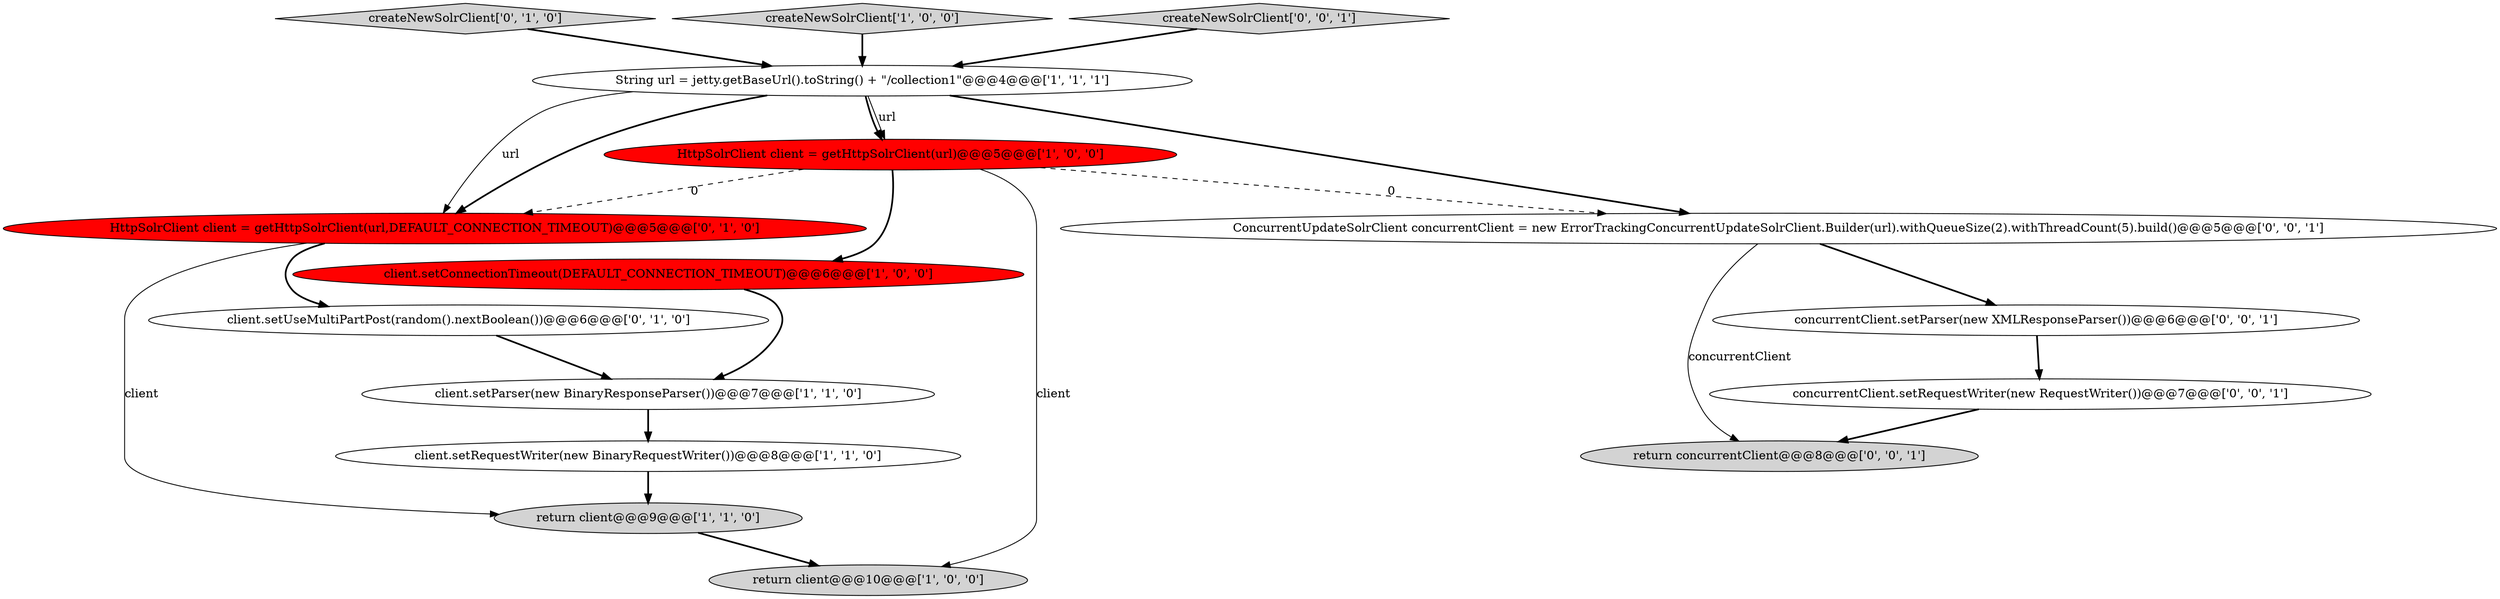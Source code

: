 digraph {
8 [style = filled, label = "HttpSolrClient client = getHttpSolrClient(url,DEFAULT_CONNECTION_TIMEOUT)@@@5@@@['0', '1', '0']", fillcolor = red, shape = ellipse image = "AAA1AAABBB2BBB"];
6 [style = filled, label = "String url = jetty.getBaseUrl().toString() + \"/collection1\"@@@4@@@['1', '1', '1']", fillcolor = white, shape = ellipse image = "AAA0AAABBB1BBB"];
10 [style = filled, label = "createNewSolrClient['0', '1', '0']", fillcolor = lightgray, shape = diamond image = "AAA0AAABBB2BBB"];
13 [style = filled, label = "concurrentClient.setParser(new XMLResponseParser())@@@6@@@['0', '0', '1']", fillcolor = white, shape = ellipse image = "AAA0AAABBB3BBB"];
2 [style = filled, label = "return client@@@9@@@['1', '1', '0']", fillcolor = lightgray, shape = ellipse image = "AAA0AAABBB1BBB"];
5 [style = filled, label = "return client@@@10@@@['1', '0', '0']", fillcolor = lightgray, shape = ellipse image = "AAA0AAABBB1BBB"];
3 [style = filled, label = "HttpSolrClient client = getHttpSolrClient(url)@@@5@@@['1', '0', '0']", fillcolor = red, shape = ellipse image = "AAA1AAABBB1BBB"];
9 [style = filled, label = "client.setUseMultiPartPost(random().nextBoolean())@@@6@@@['0', '1', '0']", fillcolor = white, shape = ellipse image = "AAA0AAABBB2BBB"];
4 [style = filled, label = "createNewSolrClient['1', '0', '0']", fillcolor = lightgray, shape = diamond image = "AAA0AAABBB1BBB"];
15 [style = filled, label = "createNewSolrClient['0', '0', '1']", fillcolor = lightgray, shape = diamond image = "AAA0AAABBB3BBB"];
14 [style = filled, label = "return concurrentClient@@@8@@@['0', '0', '1']", fillcolor = lightgray, shape = ellipse image = "AAA0AAABBB3BBB"];
1 [style = filled, label = "client.setRequestWriter(new BinaryRequestWriter())@@@8@@@['1', '1', '0']", fillcolor = white, shape = ellipse image = "AAA0AAABBB1BBB"];
7 [style = filled, label = "client.setParser(new BinaryResponseParser())@@@7@@@['1', '1', '0']", fillcolor = white, shape = ellipse image = "AAA0AAABBB1BBB"];
0 [style = filled, label = "client.setConnectionTimeout(DEFAULT_CONNECTION_TIMEOUT)@@@6@@@['1', '0', '0']", fillcolor = red, shape = ellipse image = "AAA1AAABBB1BBB"];
12 [style = filled, label = "ConcurrentUpdateSolrClient concurrentClient = new ErrorTrackingConcurrentUpdateSolrClient.Builder(url).withQueueSize(2).withThreadCount(5).build()@@@5@@@['0', '0', '1']", fillcolor = white, shape = ellipse image = "AAA0AAABBB3BBB"];
11 [style = filled, label = "concurrentClient.setRequestWriter(new RequestWriter())@@@7@@@['0', '0', '1']", fillcolor = white, shape = ellipse image = "AAA0AAABBB3BBB"];
6->3 [style = bold, label=""];
12->14 [style = solid, label="concurrentClient"];
3->5 [style = solid, label="client"];
7->1 [style = bold, label=""];
6->8 [style = solid, label="url"];
11->14 [style = bold, label=""];
4->6 [style = bold, label=""];
15->6 [style = bold, label=""];
9->7 [style = bold, label=""];
13->11 [style = bold, label=""];
10->6 [style = bold, label=""];
3->0 [style = bold, label=""];
0->7 [style = bold, label=""];
12->13 [style = bold, label=""];
3->12 [style = dashed, label="0"];
8->2 [style = solid, label="client"];
6->8 [style = bold, label=""];
6->3 [style = solid, label="url"];
8->9 [style = bold, label=""];
3->8 [style = dashed, label="0"];
1->2 [style = bold, label=""];
2->5 [style = bold, label=""];
6->12 [style = bold, label=""];
}
